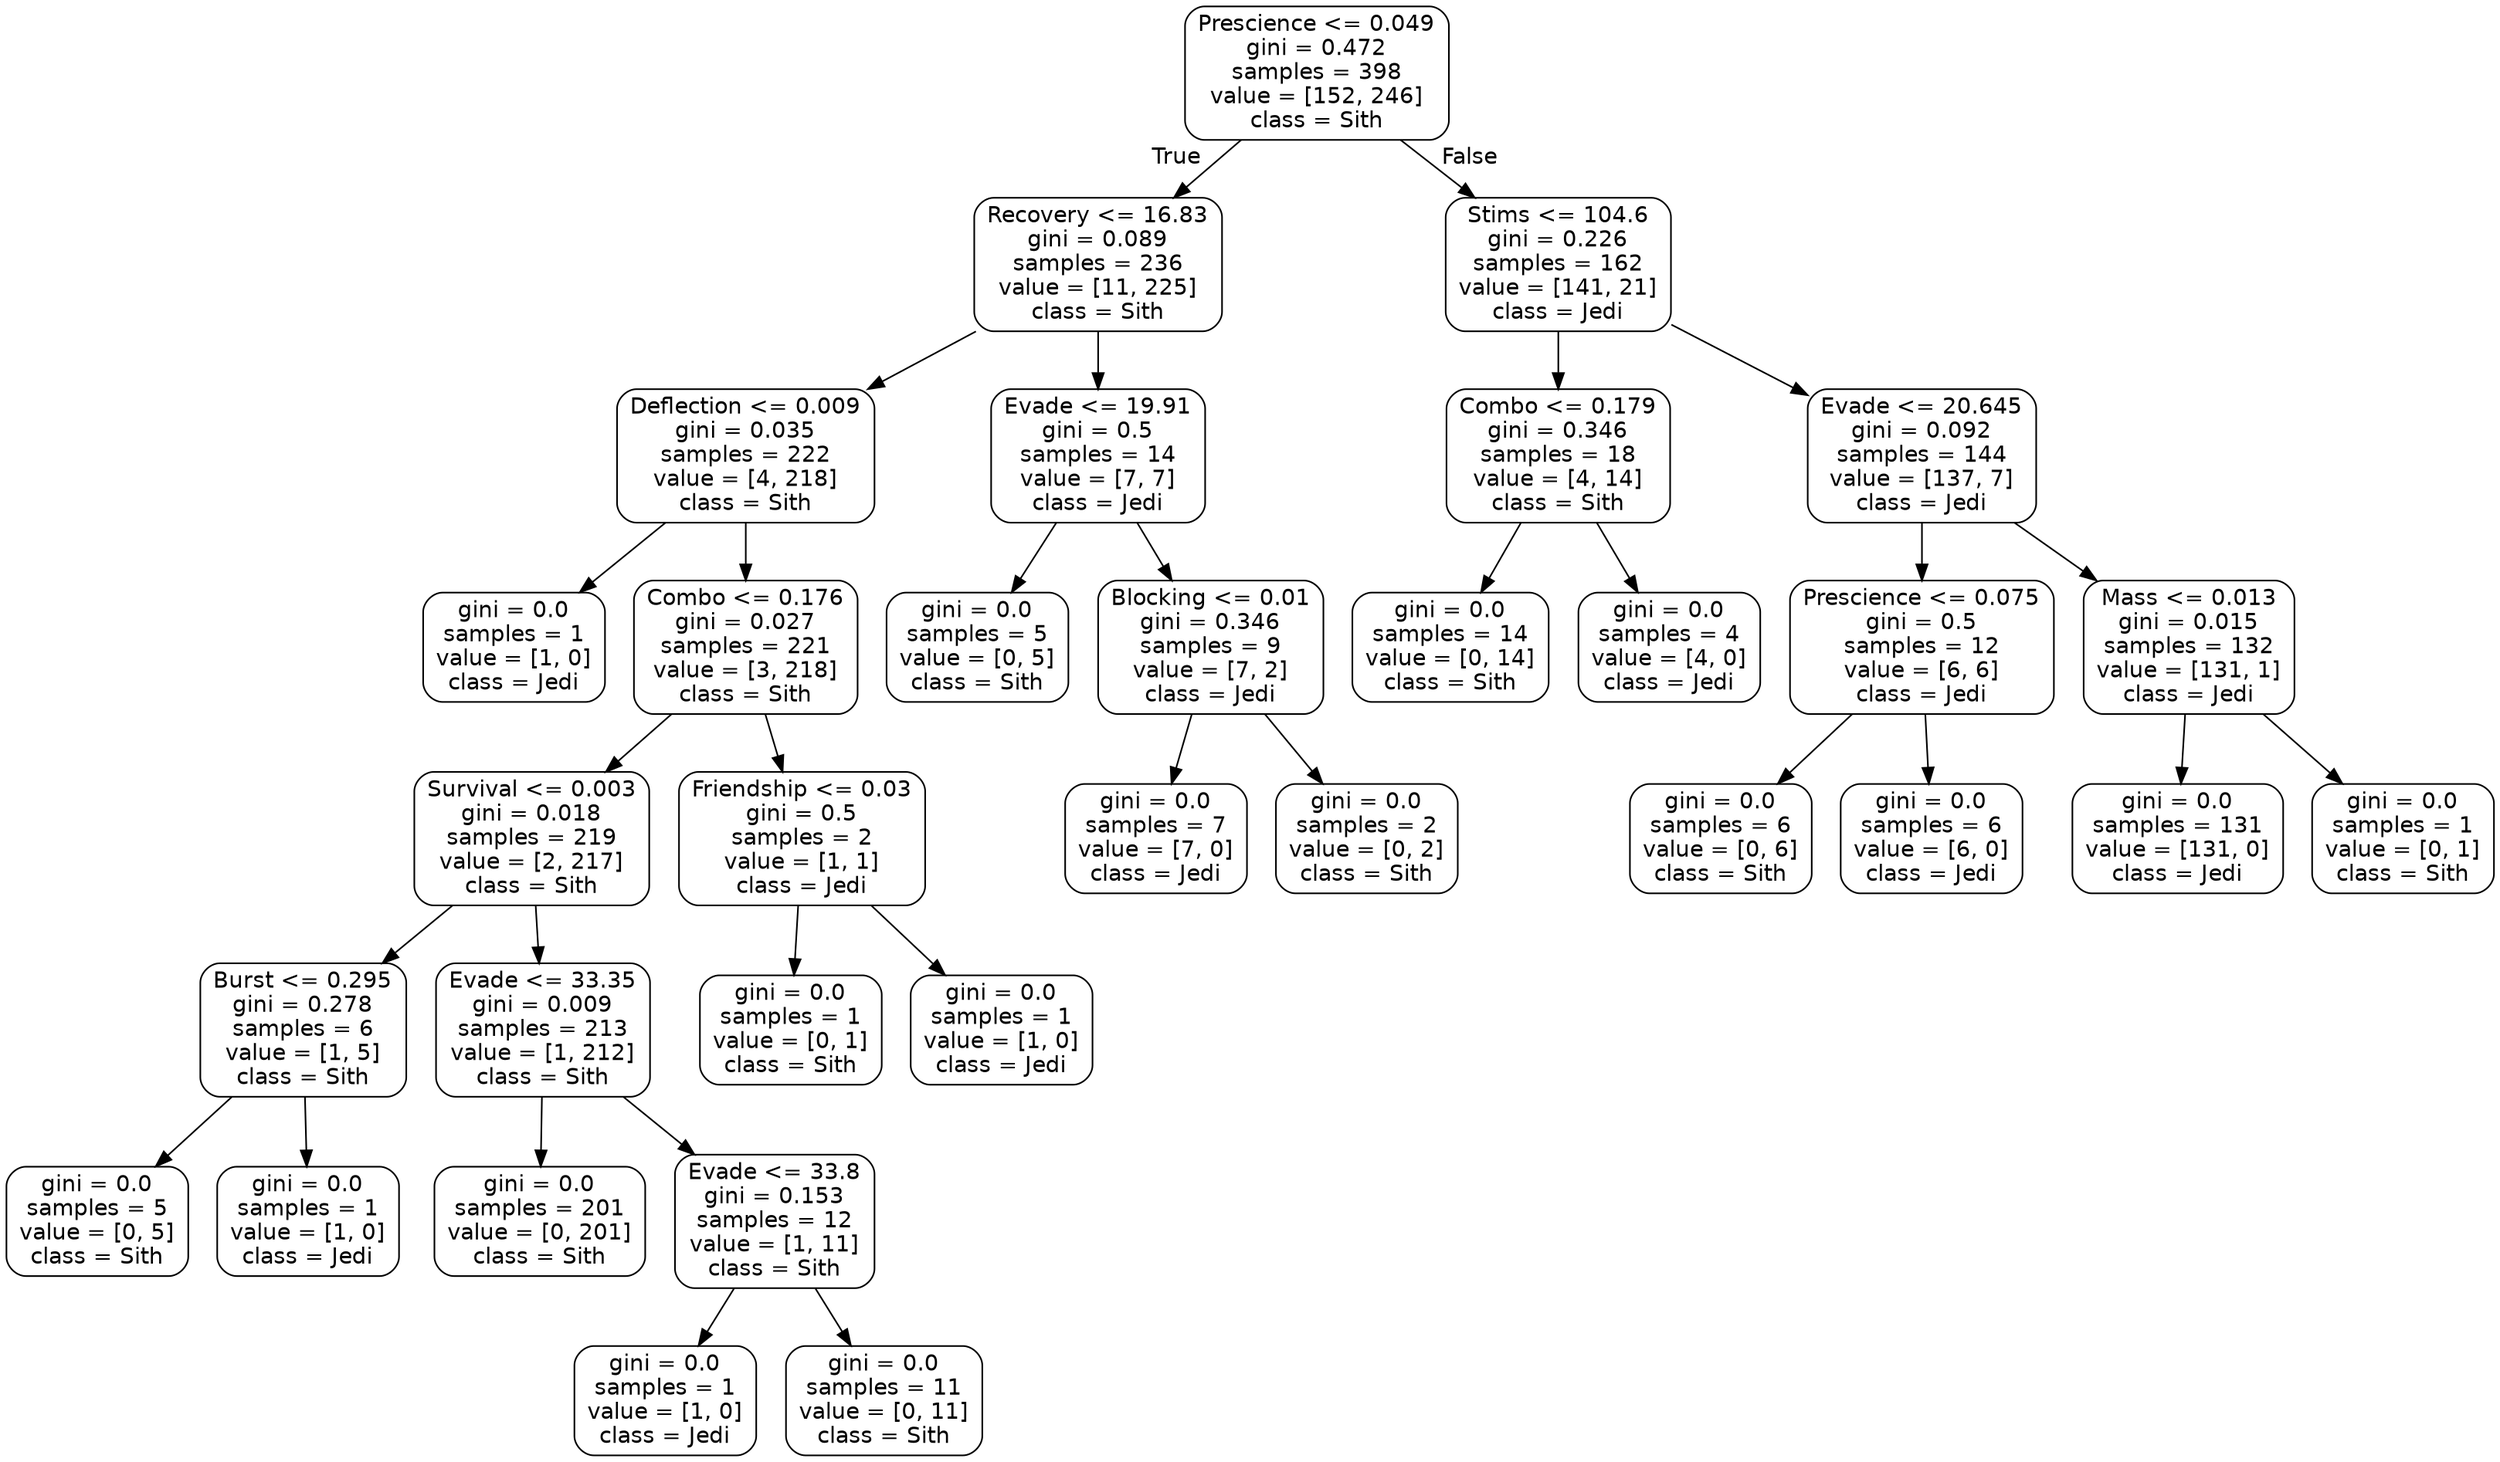 digraph Tree {
node [shape=box, style="rounded", color="black", fontname="helvetica"] ;
edge [fontname="helvetica"] ;
0 [label="Prescience <= 0.049\ngini = 0.472\nsamples = 398\nvalue = [152, 246]\nclass = Sith"] ;
1 [label="Recovery <= 16.83\ngini = 0.089\nsamples = 236\nvalue = [11, 225]\nclass = Sith"] ;
0 -> 1 [labeldistance=2.5, labelangle=45, headlabel="True"] ;
2 [label="Deflection <= 0.009\ngini = 0.035\nsamples = 222\nvalue = [4, 218]\nclass = Sith"] ;
1 -> 2 ;
3 [label="gini = 0.0\nsamples = 1\nvalue = [1, 0]\nclass = Jedi"] ;
2 -> 3 ;
4 [label="Combo <= 0.176\ngini = 0.027\nsamples = 221\nvalue = [3, 218]\nclass = Sith"] ;
2 -> 4 ;
5 [label="Survival <= 0.003\ngini = 0.018\nsamples = 219\nvalue = [2, 217]\nclass = Sith"] ;
4 -> 5 ;
6 [label="Burst <= 0.295\ngini = 0.278\nsamples = 6\nvalue = [1, 5]\nclass = Sith"] ;
5 -> 6 ;
7 [label="gini = 0.0\nsamples = 5\nvalue = [0, 5]\nclass = Sith"] ;
6 -> 7 ;
8 [label="gini = 0.0\nsamples = 1\nvalue = [1, 0]\nclass = Jedi"] ;
6 -> 8 ;
9 [label="Evade <= 33.35\ngini = 0.009\nsamples = 213\nvalue = [1, 212]\nclass = Sith"] ;
5 -> 9 ;
10 [label="gini = 0.0\nsamples = 201\nvalue = [0, 201]\nclass = Sith"] ;
9 -> 10 ;
11 [label="Evade <= 33.8\ngini = 0.153\nsamples = 12\nvalue = [1, 11]\nclass = Sith"] ;
9 -> 11 ;
12 [label="gini = 0.0\nsamples = 1\nvalue = [1, 0]\nclass = Jedi"] ;
11 -> 12 ;
13 [label="gini = 0.0\nsamples = 11\nvalue = [0, 11]\nclass = Sith"] ;
11 -> 13 ;
14 [label="Friendship <= 0.03\ngini = 0.5\nsamples = 2\nvalue = [1, 1]\nclass = Jedi"] ;
4 -> 14 ;
15 [label="gini = 0.0\nsamples = 1\nvalue = [0, 1]\nclass = Sith"] ;
14 -> 15 ;
16 [label="gini = 0.0\nsamples = 1\nvalue = [1, 0]\nclass = Jedi"] ;
14 -> 16 ;
17 [label="Evade <= 19.91\ngini = 0.5\nsamples = 14\nvalue = [7, 7]\nclass = Jedi"] ;
1 -> 17 ;
18 [label="gini = 0.0\nsamples = 5\nvalue = [0, 5]\nclass = Sith"] ;
17 -> 18 ;
19 [label="Blocking <= 0.01\ngini = 0.346\nsamples = 9\nvalue = [7, 2]\nclass = Jedi"] ;
17 -> 19 ;
20 [label="gini = 0.0\nsamples = 7\nvalue = [7, 0]\nclass = Jedi"] ;
19 -> 20 ;
21 [label="gini = 0.0\nsamples = 2\nvalue = [0, 2]\nclass = Sith"] ;
19 -> 21 ;
22 [label="Stims <= 104.6\ngini = 0.226\nsamples = 162\nvalue = [141, 21]\nclass = Jedi"] ;
0 -> 22 [labeldistance=2.5, labelangle=-45, headlabel="False"] ;
23 [label="Combo <= 0.179\ngini = 0.346\nsamples = 18\nvalue = [4, 14]\nclass = Sith"] ;
22 -> 23 ;
24 [label="gini = 0.0\nsamples = 14\nvalue = [0, 14]\nclass = Sith"] ;
23 -> 24 ;
25 [label="gini = 0.0\nsamples = 4\nvalue = [4, 0]\nclass = Jedi"] ;
23 -> 25 ;
26 [label="Evade <= 20.645\ngini = 0.092\nsamples = 144\nvalue = [137, 7]\nclass = Jedi"] ;
22 -> 26 ;
27 [label="Prescience <= 0.075\ngini = 0.5\nsamples = 12\nvalue = [6, 6]\nclass = Jedi"] ;
26 -> 27 ;
28 [label="gini = 0.0\nsamples = 6\nvalue = [0, 6]\nclass = Sith"] ;
27 -> 28 ;
29 [label="gini = 0.0\nsamples = 6\nvalue = [6, 0]\nclass = Jedi"] ;
27 -> 29 ;
30 [label="Mass <= 0.013\ngini = 0.015\nsamples = 132\nvalue = [131, 1]\nclass = Jedi"] ;
26 -> 30 ;
31 [label="gini = 0.0\nsamples = 131\nvalue = [131, 0]\nclass = Jedi"] ;
30 -> 31 ;
32 [label="gini = 0.0\nsamples = 1\nvalue = [0, 1]\nclass = Sith"] ;
30 -> 32 ;
}
